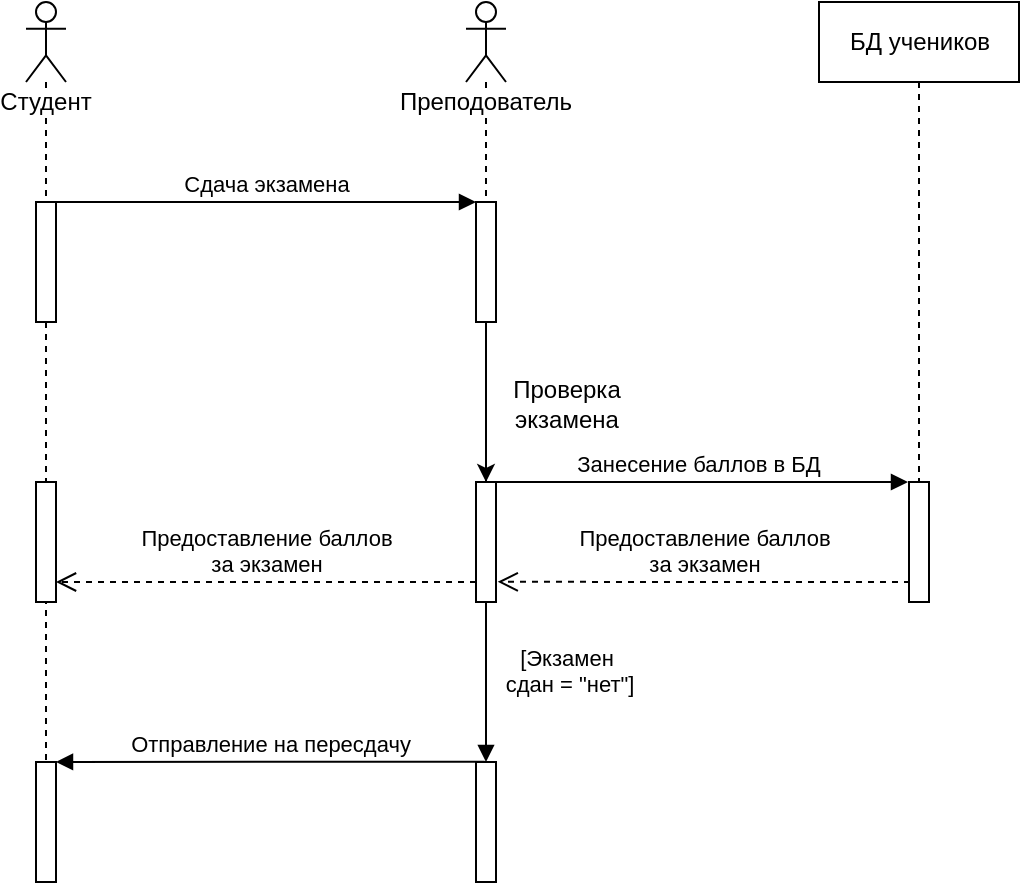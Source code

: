 <mxfile version="12.1.3" type="device" pages="1"><diagram id="J61NtYPhpikjnZ7tL6fL" name="Page-1"><mxGraphModel dx="754" dy="339" grid="1" gridSize="10" guides="1" tooltips="1" connect="1" arrows="1" fold="1" page="1" pageScale="1" pageWidth="827" pageHeight="1169" math="0" shadow="0"><root><mxCell id="0"/><mxCell id="1" parent="0"/><mxCell id="ns8HOrczy2q_ML-xg1NO-1" value="Студент" style="shape=umlLifeline;participant=umlActor;perimeter=lifelinePerimeter;whiteSpace=wrap;html=1;container=1;collapsible=0;recursiveResize=0;verticalAlign=top;spacingTop=36;labelBackgroundColor=#ffffff;outlineConnect=0;" vertex="1" parent="1"><mxGeometry x="120" y="40" width="20" height="380" as="geometry"/></mxCell><mxCell id="ns8HOrczy2q_ML-xg1NO-13" value="" style="html=1;points=[];perimeter=orthogonalPerimeter;" vertex="1" parent="ns8HOrczy2q_ML-xg1NO-1"><mxGeometry x="5" y="100" width="10" height="60" as="geometry"/></mxCell><mxCell id="ns8HOrczy2q_ML-xg1NO-14" value="" style="html=1;points=[];perimeter=orthogonalPerimeter;" vertex="1" parent="ns8HOrczy2q_ML-xg1NO-1"><mxGeometry x="5" y="240" width="10" height="60" as="geometry"/></mxCell><mxCell id="ns8HOrczy2q_ML-xg1NO-2" value="Преподователь" style="shape=umlLifeline;participant=umlActor;perimeter=lifelinePerimeter;whiteSpace=wrap;html=1;container=1;collapsible=0;recursiveResize=0;verticalAlign=top;spacingTop=36;labelBackgroundColor=#ffffff;outlineConnect=0;" vertex="1" parent="1"><mxGeometry x="340" y="40" width="20" height="380" as="geometry"/></mxCell><mxCell id="ns8HOrczy2q_ML-xg1NO-10" value="" style="html=1;points=[];perimeter=orthogonalPerimeter;" vertex="1" parent="ns8HOrczy2q_ML-xg1NO-2"><mxGeometry x="5" y="100" width="10" height="60" as="geometry"/></mxCell><mxCell id="ns8HOrczy2q_ML-xg1NO-19" value="" style="html=1;points=[];perimeter=orthogonalPerimeter;" vertex="1" parent="ns8HOrczy2q_ML-xg1NO-2"><mxGeometry x="5" y="240" width="10" height="60" as="geometry"/></mxCell><mxCell id="ns8HOrczy2q_ML-xg1NO-11" value="Сдача экзамена" style="html=1;verticalAlign=bottom;endArrow=block;entryX=0;entryY=0;exitX=0.921;exitY=-0.001;exitDx=0;exitDy=0;exitPerimeter=0;" edge="1" target="ns8HOrczy2q_ML-xg1NO-10" parent="1" source="ns8HOrczy2q_ML-xg1NO-13"><mxGeometry relative="1" as="geometry"><mxPoint x="136" y="139" as="sourcePoint"/></mxGeometry></mxCell><mxCell id="ns8HOrczy2q_ML-xg1NO-17" style="edgeStyle=orthogonalEdgeStyle;rounded=0;orthogonalLoop=1;jettySize=auto;html=1;" edge="1" parent="1" source="ns8HOrczy2q_ML-xg1NO-10"><mxGeometry relative="1" as="geometry"><mxPoint x="350" y="280" as="targetPoint"/></mxGeometry></mxCell><mxCell id="ns8HOrczy2q_ML-xg1NO-20" value="Проверка &lt;br&gt;экзамена" style="text;html=1;resizable=0;points=[];align=center;verticalAlign=middle;labelBackgroundColor=#ffffff;" vertex="1" connectable="0" parent="ns8HOrczy2q_ML-xg1NO-17"><mxGeometry x="-0.199" y="1" relative="1" as="geometry"><mxPoint x="39" y="8.5" as="offset"/></mxGeometry></mxCell><mxCell id="ns8HOrczy2q_ML-xg1NO-22" value="Занесение баллов в БД" style="html=1;verticalAlign=bottom;endArrow=block;entryX=0;entryY=0;exitX=0.921;exitY=-0.001;exitDx=0;exitDy=0;exitPerimeter=0;" edge="1" parent="1"><mxGeometry relative="1" as="geometry"><mxPoint x="350.21" y="279.94" as="sourcePoint"/><mxPoint x="561" y="280" as="targetPoint"/></mxGeometry></mxCell><mxCell id="ns8HOrczy2q_ML-xg1NO-23" value="БД учеников" style="shape=umlLifeline;perimeter=lifelinePerimeter;whiteSpace=wrap;html=1;container=1;collapsible=0;recursiveResize=0;outlineConnect=0;" vertex="1" parent="1"><mxGeometry x="516.5" y="40" width="100" height="300" as="geometry"/></mxCell><mxCell id="ns8HOrczy2q_ML-xg1NO-24" value="" style="html=1;points=[];perimeter=orthogonalPerimeter;" vertex="1" parent="ns8HOrczy2q_ML-xg1NO-23"><mxGeometry x="45" y="240" width="10" height="60" as="geometry"/></mxCell><mxCell id="ns8HOrczy2q_ML-xg1NO-25" value="Предоставление баллов &lt;br&gt;за экзамен" style="html=1;verticalAlign=bottom;endArrow=open;dashed=1;endSize=8;entryX=1.086;entryY=0.832;entryDx=0;entryDy=0;entryPerimeter=0;" edge="1" parent="1" target="ns8HOrczy2q_ML-xg1NO-19"><mxGeometry relative="1" as="geometry"><mxPoint x="562" y="330" as="sourcePoint"/><mxPoint x="357" y="330" as="targetPoint"/></mxGeometry></mxCell><mxCell id="ns8HOrczy2q_ML-xg1NO-26" value="Предоставление баллов &lt;br&gt;за экзамен" style="html=1;verticalAlign=bottom;endArrow=open;dashed=1;endSize=8;" edge="1" parent="1" target="ns8HOrczy2q_ML-xg1NO-14"><mxGeometry relative="1" as="geometry"><mxPoint x="345" y="330" as="sourcePoint"/><mxPoint x="140" y="330" as="targetPoint"/></mxGeometry></mxCell><mxCell id="ns8HOrczy2q_ML-xg1NO-27" value="" style="html=1;points=[];perimeter=orthogonalPerimeter;" vertex="1" parent="1"><mxGeometry x="125" y="420" width="10" height="60" as="geometry"/></mxCell><mxCell id="ns8HOrczy2q_ML-xg1NO-28" value="" style="html=1;points=[];perimeter=orthogonalPerimeter;" vertex="1" parent="1"><mxGeometry x="345" y="420" width="10" height="60" as="geometry"/></mxCell><mxCell id="ns8HOrczy2q_ML-xg1NO-30" value="[Экзамен&lt;br&gt;&amp;nbsp;сдан&amp;nbsp;= &quot;нет&quot;]" style="html=1;verticalAlign=bottom;endArrow=block;" edge="1" parent="1" source="ns8HOrczy2q_ML-xg1NO-19" target="ns8HOrczy2q_ML-xg1NO-28"><mxGeometry x="0.25" y="40" width="80" relative="1" as="geometry"><mxPoint x="200" y="420" as="sourcePoint"/><mxPoint x="280" y="420" as="targetPoint"/><mxPoint as="offset"/></mxGeometry></mxCell><mxCell id="ns8HOrczy2q_ML-xg1NO-32" value="Отправление на пересдачу" style="html=1;verticalAlign=bottom;endArrow=block;exitX=0.433;exitY=-0.003;exitDx=0;exitDy=0;exitPerimeter=0;" edge="1" parent="1" source="ns8HOrczy2q_ML-xg1NO-28" target="ns8HOrczy2q_ML-xg1NO-27"><mxGeometry width="80" relative="1" as="geometry"><mxPoint x="310" y="420" as="sourcePoint"/><mxPoint x="310" y="450" as="targetPoint"/></mxGeometry></mxCell></root></mxGraphModel></diagram></mxfile>